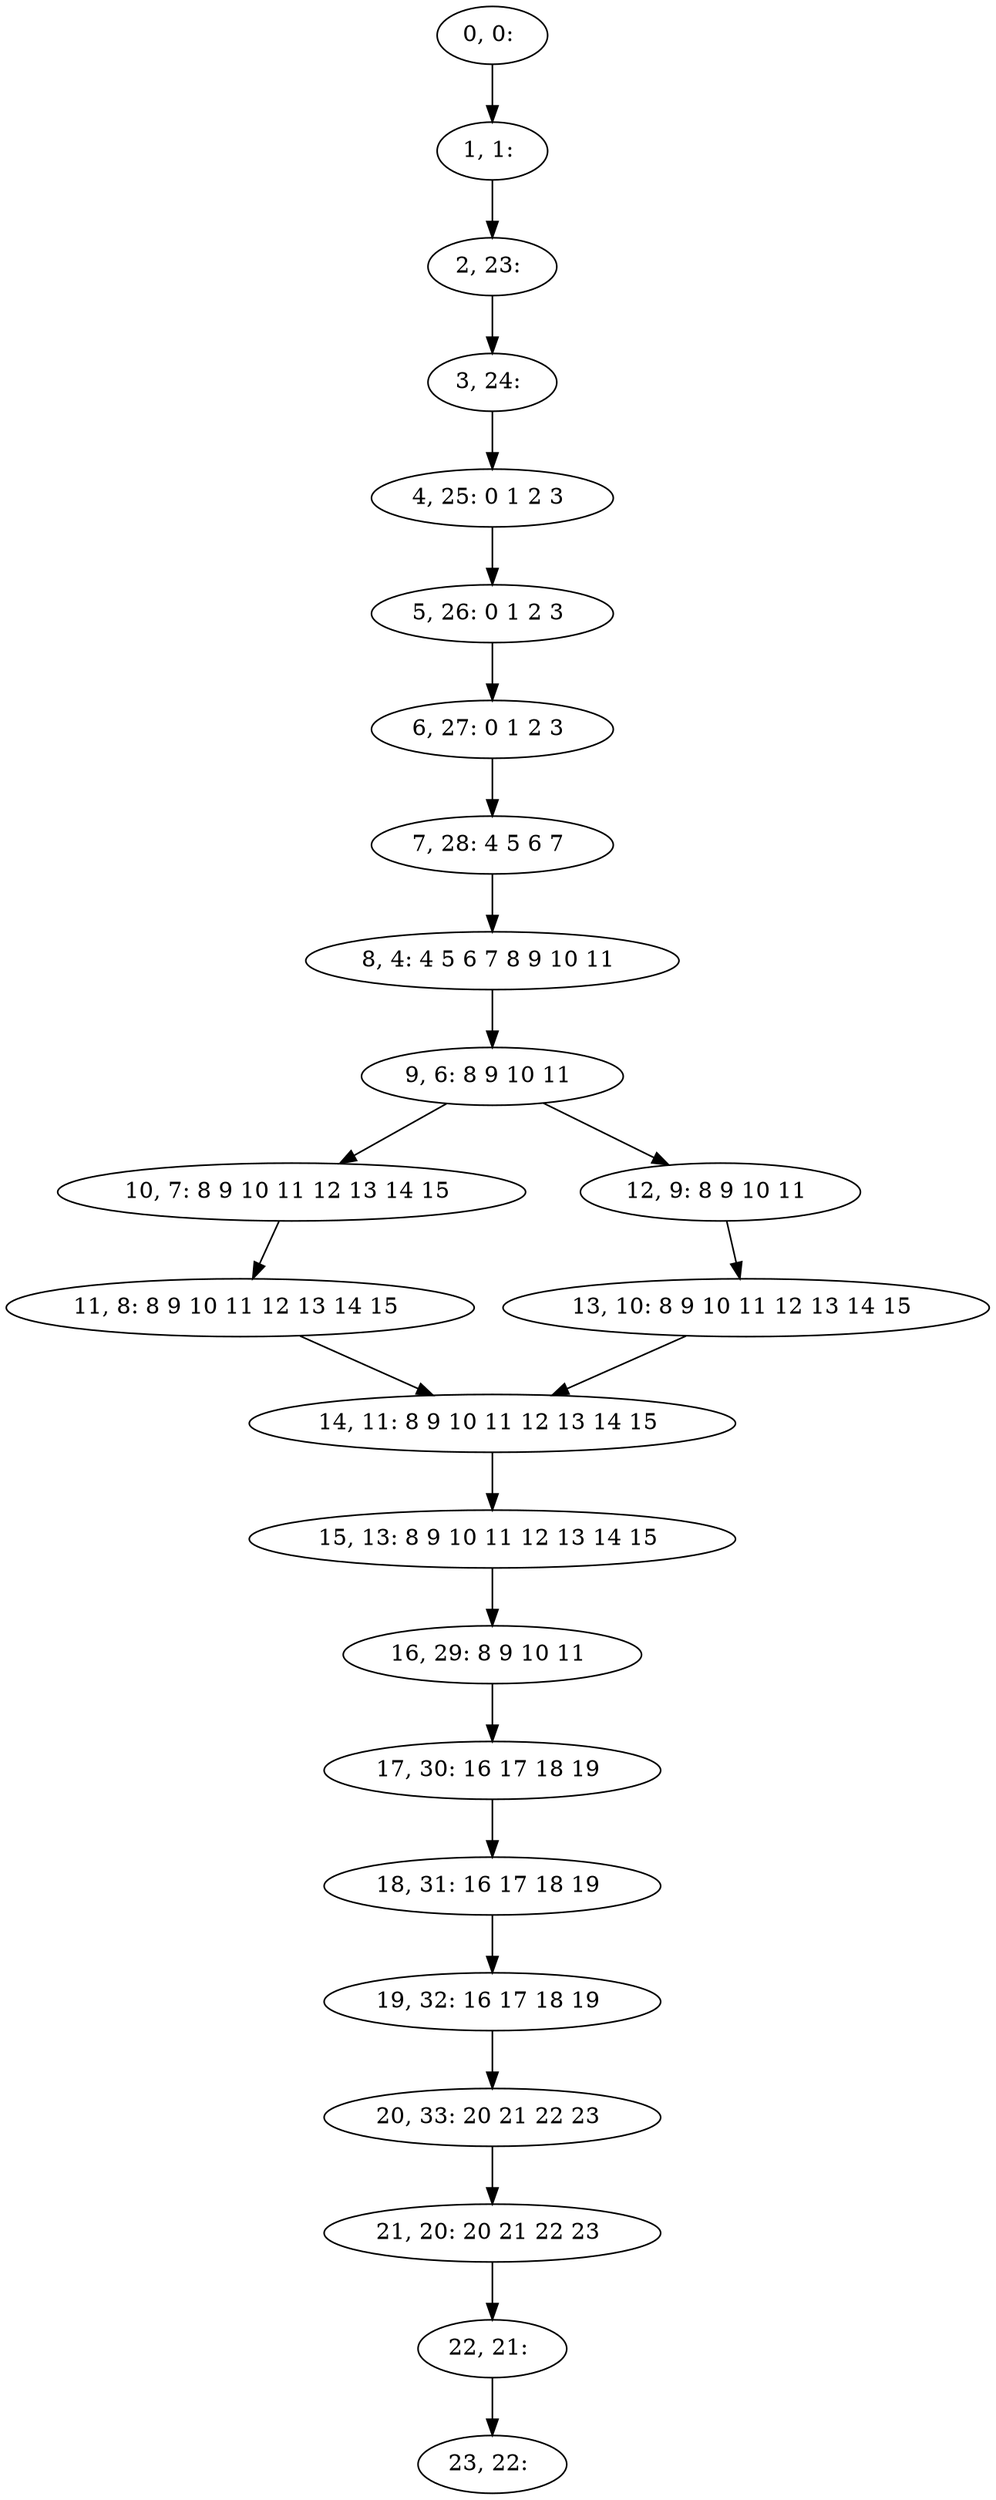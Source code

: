 digraph G {
0[label="0, 0: "];
1[label="1, 1: "];
2[label="2, 23: "];
3[label="3, 24: "];
4[label="4, 25: 0 1 2 3 "];
5[label="5, 26: 0 1 2 3 "];
6[label="6, 27: 0 1 2 3 "];
7[label="7, 28: 4 5 6 7 "];
8[label="8, 4: 4 5 6 7 8 9 10 11 "];
9[label="9, 6: 8 9 10 11 "];
10[label="10, 7: 8 9 10 11 12 13 14 15 "];
11[label="11, 8: 8 9 10 11 12 13 14 15 "];
12[label="12, 9: 8 9 10 11 "];
13[label="13, 10: 8 9 10 11 12 13 14 15 "];
14[label="14, 11: 8 9 10 11 12 13 14 15 "];
15[label="15, 13: 8 9 10 11 12 13 14 15 "];
16[label="16, 29: 8 9 10 11 "];
17[label="17, 30: 16 17 18 19 "];
18[label="18, 31: 16 17 18 19 "];
19[label="19, 32: 16 17 18 19 "];
20[label="20, 33: 20 21 22 23 "];
21[label="21, 20: 20 21 22 23 "];
22[label="22, 21: "];
23[label="23, 22: "];
0->1 ;
1->2 ;
2->3 ;
3->4 ;
4->5 ;
5->6 ;
6->7 ;
7->8 ;
8->9 ;
9->10 ;
9->12 ;
10->11 ;
11->14 ;
12->13 ;
13->14 ;
14->15 ;
15->16 ;
16->17 ;
17->18 ;
18->19 ;
19->20 ;
20->21 ;
21->22 ;
22->23 ;
}
